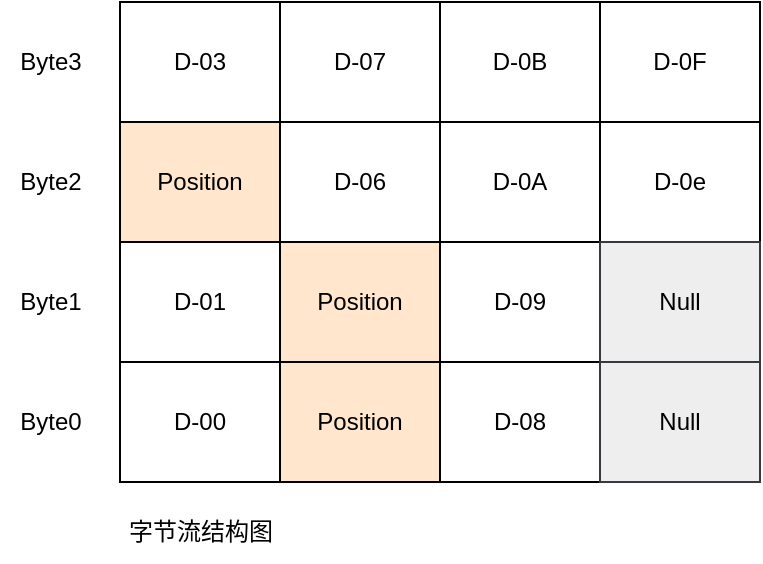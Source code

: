 <mxfile version="20.1.3" type="github">
  <diagram id="Jy3A1tPjstFqq4n1U-oB" name="Page-1">
    <mxGraphModel dx="630" dy="458" grid="1" gridSize="10" guides="1" tooltips="1" connect="1" arrows="1" fold="1" page="1" pageScale="1" pageWidth="827" pageHeight="1169" math="0" shadow="0">
      <root>
        <mxCell id="0" />
        <mxCell id="1" parent="0" />
        <mxCell id="R41gwWJuUGkRrXrciR1b-2" value="D-03" style="rounded=0;whiteSpace=wrap;html=1;" parent="1" vertex="1">
          <mxGeometry x="160" y="130" width="80" height="60" as="geometry" />
        </mxCell>
        <mxCell id="R41gwWJuUGkRrXrciR1b-3" value="Position" style="rounded=0;whiteSpace=wrap;html=1;fillColor=#ffe6cc;strokeColor=#000000;" parent="1" vertex="1">
          <mxGeometry x="160" y="190" width="80" height="60" as="geometry" />
        </mxCell>
        <mxCell id="R41gwWJuUGkRrXrciR1b-4" value="D-01" style="rounded=0;whiteSpace=wrap;html=1;" parent="1" vertex="1">
          <mxGeometry x="160" y="250" width="80" height="60" as="geometry" />
        </mxCell>
        <mxCell id="R41gwWJuUGkRrXrciR1b-5" value="D-00" style="rounded=0;whiteSpace=wrap;html=1;" parent="1" vertex="1">
          <mxGeometry x="160" y="310" width="80" height="60" as="geometry" />
        </mxCell>
        <mxCell id="R41gwWJuUGkRrXrciR1b-6" value="D-07" style="rounded=0;whiteSpace=wrap;html=1;" parent="1" vertex="1">
          <mxGeometry x="240" y="130" width="80" height="60" as="geometry" />
        </mxCell>
        <mxCell id="R41gwWJuUGkRrXrciR1b-7" value="D-06" style="rounded=0;whiteSpace=wrap;html=1;" parent="1" vertex="1">
          <mxGeometry x="240" y="190" width="80" height="60" as="geometry" />
        </mxCell>
        <mxCell id="R41gwWJuUGkRrXrciR1b-8" value="Position" style="rounded=0;whiteSpace=wrap;html=1;fillColor=#ffe6cc;strokeColor=#000000;" parent="1" vertex="1">
          <mxGeometry x="240" y="250" width="80" height="60" as="geometry" />
        </mxCell>
        <mxCell id="R41gwWJuUGkRrXrciR1b-9" value="Position" style="rounded=0;whiteSpace=wrap;html=1;fillColor=#ffe6cc;strokeColor=#000000;" parent="1" vertex="1">
          <mxGeometry x="240" y="310" width="80" height="60" as="geometry" />
        </mxCell>
        <mxCell id="R41gwWJuUGkRrXrciR1b-10" value="D-0B" style="rounded=0;whiteSpace=wrap;html=1;" parent="1" vertex="1">
          <mxGeometry x="320" y="130" width="80" height="60" as="geometry" />
        </mxCell>
        <mxCell id="R41gwWJuUGkRrXrciR1b-11" value="D-0A" style="rounded=0;whiteSpace=wrap;html=1;" parent="1" vertex="1">
          <mxGeometry x="320" y="190" width="80" height="60" as="geometry" />
        </mxCell>
        <mxCell id="R41gwWJuUGkRrXrciR1b-12" value="D-09" style="rounded=0;whiteSpace=wrap;html=1;" parent="1" vertex="1">
          <mxGeometry x="320" y="250" width="80" height="60" as="geometry" />
        </mxCell>
        <mxCell id="R41gwWJuUGkRrXrciR1b-13" value="D-08" style="rounded=0;whiteSpace=wrap;html=1;" parent="1" vertex="1">
          <mxGeometry x="320" y="310" width="80" height="60" as="geometry" />
        </mxCell>
        <mxCell id="R41gwWJuUGkRrXrciR1b-14" value="D-0F" style="rounded=0;whiteSpace=wrap;html=1;" parent="1" vertex="1">
          <mxGeometry x="400" y="130" width="80" height="60" as="geometry" />
        </mxCell>
        <mxCell id="R41gwWJuUGkRrXrciR1b-15" value="D-0e" style="rounded=0;whiteSpace=wrap;html=1;" parent="1" vertex="1">
          <mxGeometry x="400" y="190" width="80" height="60" as="geometry" />
        </mxCell>
        <mxCell id="R41gwWJuUGkRrXrciR1b-16" value="Null" style="rounded=0;whiteSpace=wrap;html=1;fillColor=#eeeeee;strokeColor=#36393d;" parent="1" vertex="1">
          <mxGeometry x="400" y="250" width="80" height="60" as="geometry" />
        </mxCell>
        <mxCell id="R41gwWJuUGkRrXrciR1b-17" value="Null" style="rounded=0;whiteSpace=wrap;html=1;fillColor=#eeeeee;strokeColor=#36393d;" parent="1" vertex="1">
          <mxGeometry x="400" y="310" width="80" height="60" as="geometry" />
        </mxCell>
        <mxCell id="G4UwANQhUAiAZwvBy8bx-1" value="字节流结构图" style="text;html=1;align=center;verticalAlign=middle;resizable=0;points=[];autosize=1;strokeColor=none;fillColor=none;" vertex="1" parent="1">
          <mxGeometry x="150" y="380" width="100" height="30" as="geometry" />
        </mxCell>
        <mxCell id="G4UwANQhUAiAZwvBy8bx-2" value="Byte0" style="text;html=1;align=center;verticalAlign=middle;resizable=0;points=[];autosize=1;strokeColor=none;fillColor=none;" vertex="1" parent="1">
          <mxGeometry x="100" y="325" width="50" height="30" as="geometry" />
        </mxCell>
        <mxCell id="G4UwANQhUAiAZwvBy8bx-4" value="Byte1" style="text;html=1;align=center;verticalAlign=middle;resizable=0;points=[];autosize=1;strokeColor=none;fillColor=none;" vertex="1" parent="1">
          <mxGeometry x="100" y="265" width="50" height="30" as="geometry" />
        </mxCell>
        <mxCell id="G4UwANQhUAiAZwvBy8bx-5" value="Byte2" style="text;html=1;align=center;verticalAlign=middle;resizable=0;points=[];autosize=1;strokeColor=none;fillColor=none;" vertex="1" parent="1">
          <mxGeometry x="100" y="205" width="50" height="30" as="geometry" />
        </mxCell>
        <mxCell id="G4UwANQhUAiAZwvBy8bx-6" value="Byte3" style="text;html=1;align=center;verticalAlign=middle;resizable=0;points=[];autosize=1;strokeColor=none;fillColor=none;" vertex="1" parent="1">
          <mxGeometry x="100" y="145" width="50" height="30" as="geometry" />
        </mxCell>
      </root>
    </mxGraphModel>
  </diagram>
</mxfile>

